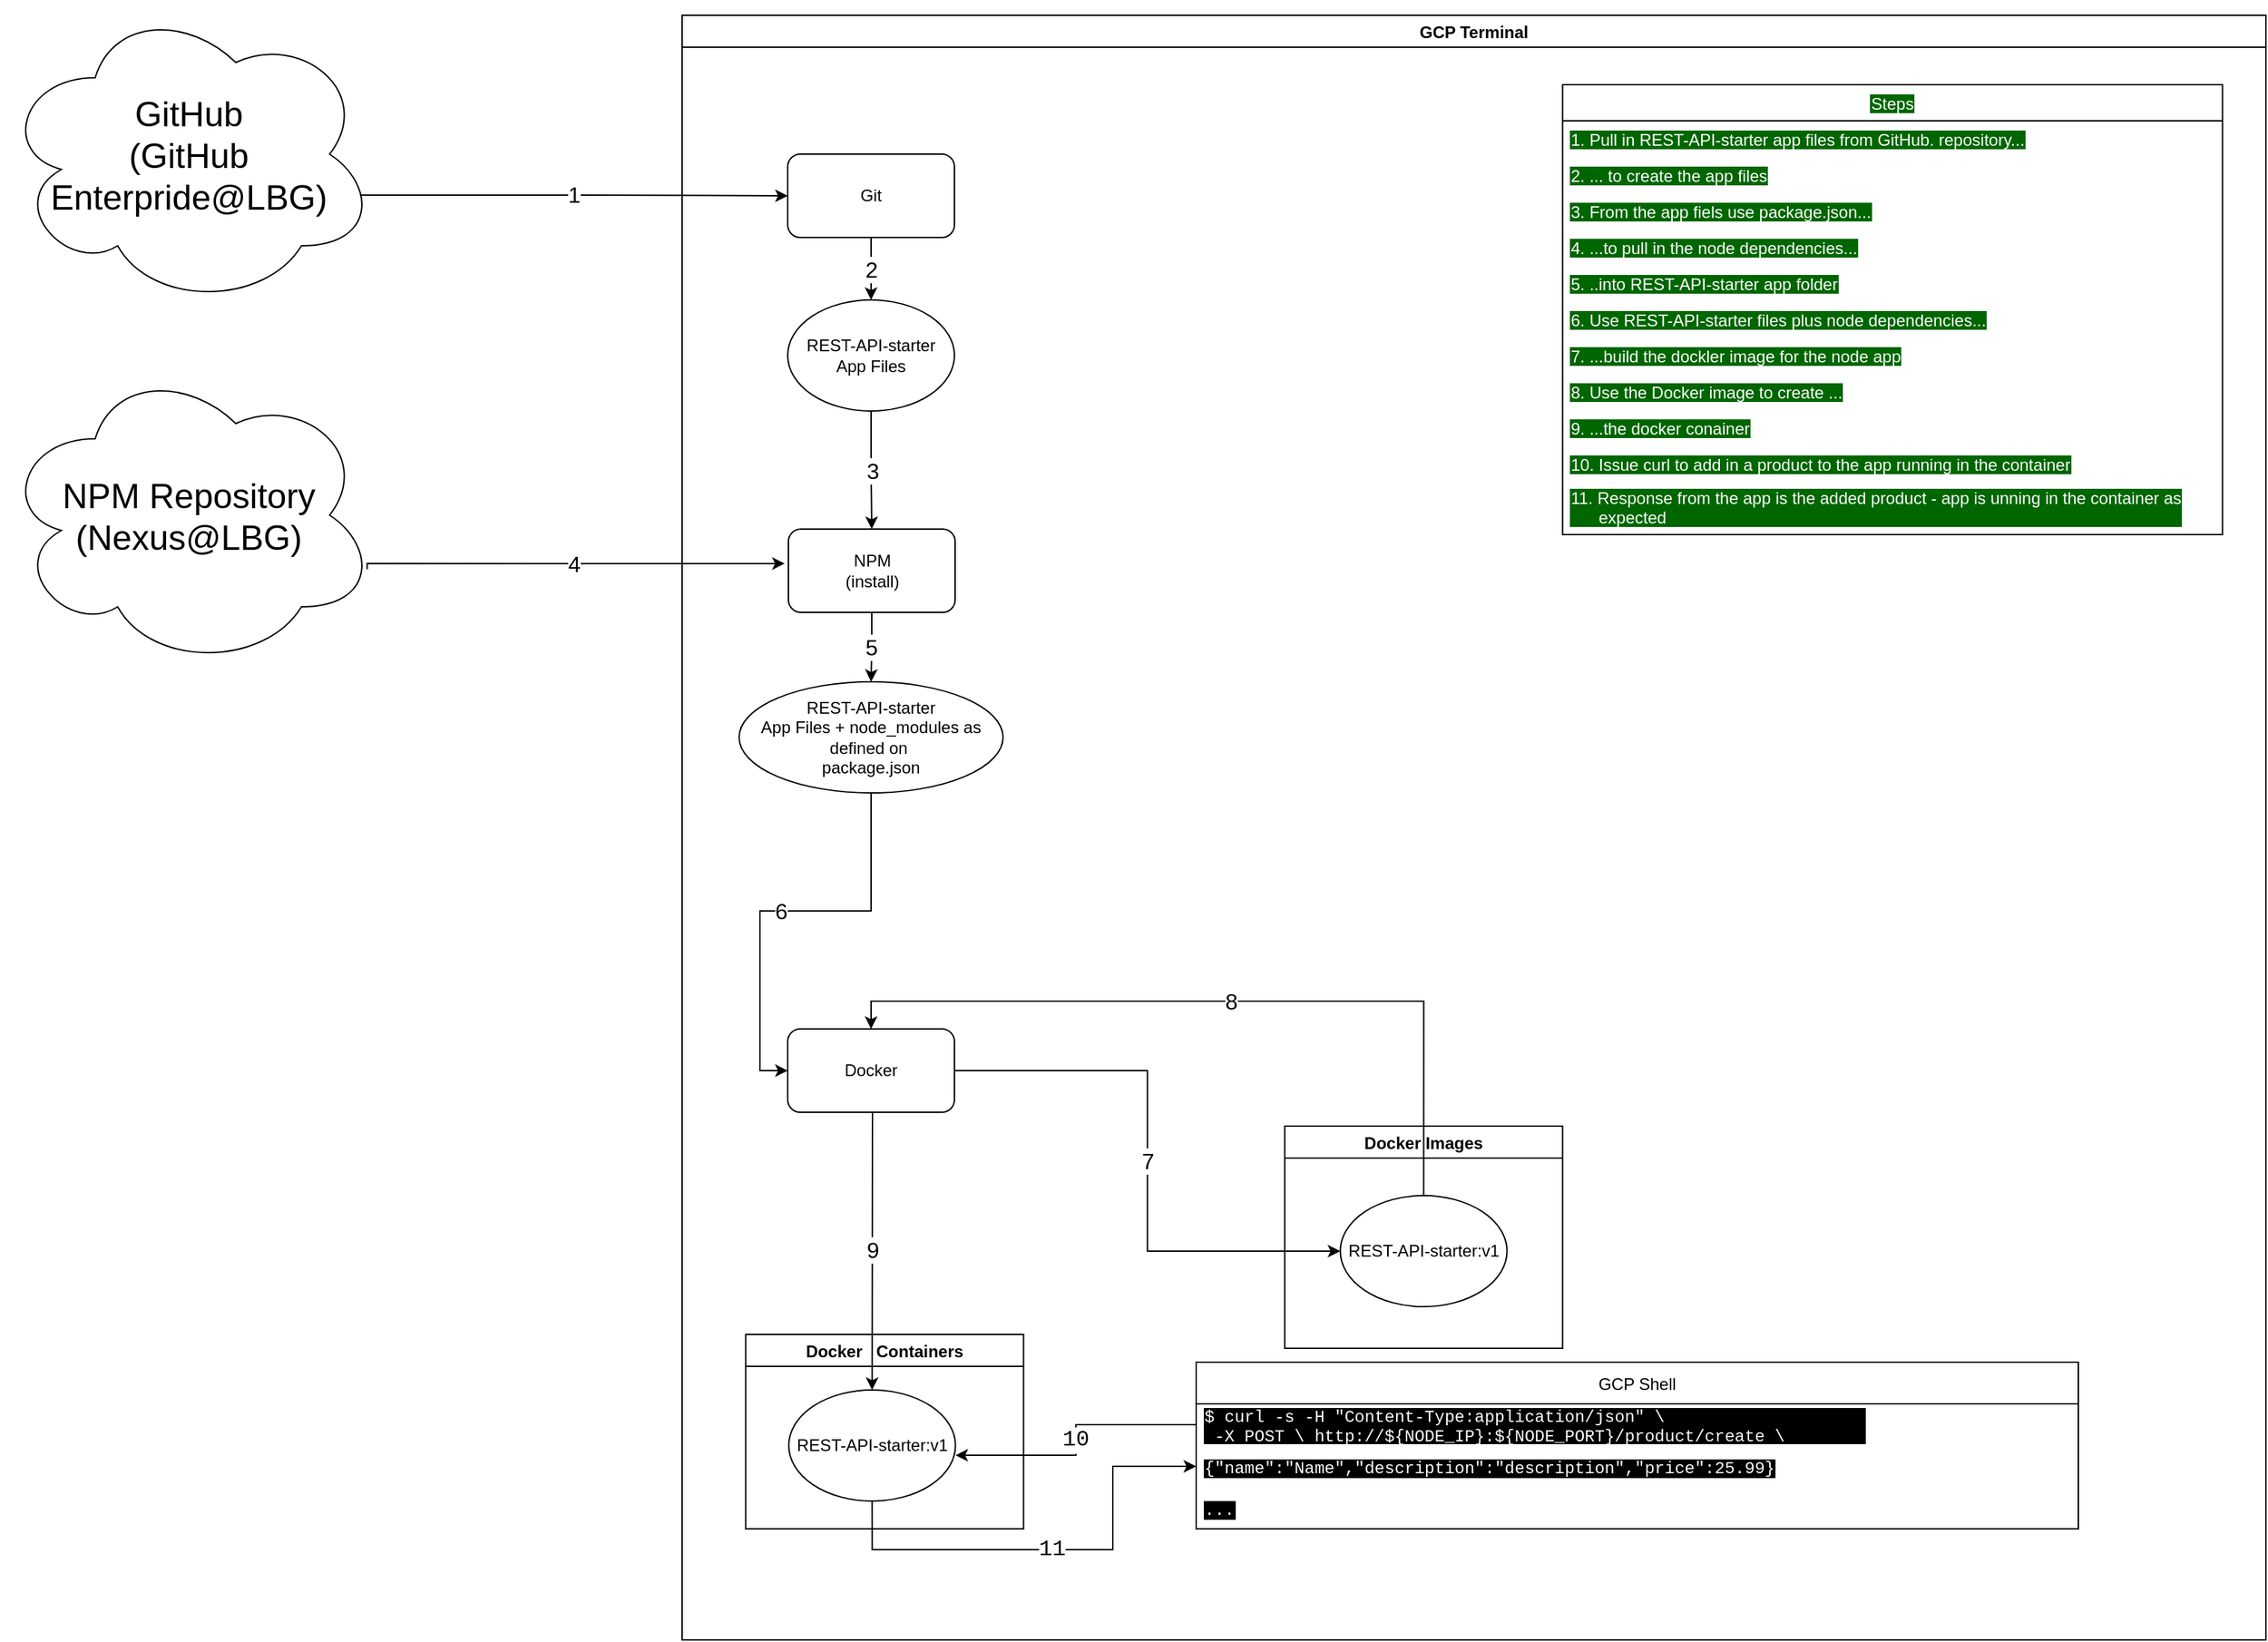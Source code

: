 <mxfile version="15.4.0" type="device"><diagram id="S6DfyZ3UOLOroOuywFKZ" name="Page-1"><mxGraphModel dx="1357" dy="881" grid="1" gridSize="10" guides="1" tooltips="1" connect="1" arrows="1" fold="1" page="1" pageScale="1" pageWidth="1169" pageHeight="827" math="0" shadow="0"><root><mxCell id="0"/><mxCell id="1" parent="0"/><mxCell id="fZIZJrkf8Eb__34er9mr-8" value="GitHub&lt;br&gt;(GitHub Enterpride@LBG)" style="ellipse;shape=cloud;whiteSpace=wrap;html=1;fontSize=25;" parent="1" vertex="1"><mxGeometry x="250" y="250" width="270" height="220" as="geometry"/></mxCell><mxCell id="fZIZJrkf8Eb__34er9mr-11" value="&lt;span style=&quot;font-size: 16px;&quot;&gt;1&lt;/span&gt;" style="endArrow=classic;html=1;rounded=0;edgeStyle=orthogonalEdgeStyle;entryX=0;entryY=0.5;entryDx=0;entryDy=0;exitX=0.956;exitY=0.634;exitDx=0;exitDy=0;exitPerimeter=0;fontSize=16;" parent="1" source="fZIZJrkf8Eb__34er9mr-8" target="fZIZJrkf8Eb__34er9mr-18" edge="1"><mxGeometry width="50" height="50" relative="1" as="geometry"><mxPoint x="430" y="230" as="sourcePoint"/><mxPoint x="770" y="240" as="targetPoint"/></mxGeometry></mxCell><mxCell id="fZIZJrkf8Eb__34er9mr-59" value="NPM Repository&lt;br&gt;(Nexus@LBG)" style="ellipse;shape=cloud;whiteSpace=wrap;html=1;fontSize=25;" parent="1" vertex="1"><mxGeometry x="250" y="510" width="270" height="220" as="geometry"/></mxCell><mxCell id="fZIZJrkf8Eb__34er9mr-63" value="4" style="endArrow=classic;html=1;rounded=0;labelBackgroundColor=#FFFFFF;fontFamily=Helvetica;fontSize=16;fontColor=#000000;edgeStyle=orthogonalEdgeStyle;exitX=0.975;exitY=0.677;exitDx=0;exitDy=0;exitPerimeter=0;entryX=-0.022;entryY=0.414;entryDx=0;entryDy=0;entryPerimeter=0;" parent="1" source="fZIZJrkf8Eb__34er9mr-59" target="fZIZJrkf8Eb__34er9mr-61" edge="1"><mxGeometry width="50" height="50" relative="1" as="geometry"><mxPoint x="180" y="710" as="sourcePoint"/><mxPoint x="230" y="660" as="targetPoint"/><Array as="points"><mxPoint x="513" y="655"/></Array></mxGeometry></mxCell><mxCell id="fZIZJrkf8Eb__34er9mr-4" value="GCP Terminal" style="swimlane;" parent="1" vertex="1"><mxGeometry x="740" y="260" width="1140" height="1170" as="geometry"/></mxCell><mxCell id="fZIZJrkf8Eb__34er9mr-36" value="Docker   Containers" style="swimlane;" parent="fZIZJrkf8Eb__34er9mr-4" vertex="1"><mxGeometry x="45.75" y="950" width="200" height="140" as="geometry"/></mxCell><mxCell id="fZIZJrkf8Eb__34er9mr-37" value="&lt;span style=&quot;background-color: rgb(255 , 255 , 255)&quot;&gt;REST-API-starter:v1&lt;/span&gt;" style="ellipse;whiteSpace=wrap;html=1;" parent="fZIZJrkf8Eb__34er9mr-36" vertex="1"><mxGeometry x="31" y="40" width="120" height="80" as="geometry"/></mxCell><mxCell id="fZIZJrkf8Eb__34er9mr-18" value="Git" style="rounded=1;whiteSpace=wrap;html=1;" parent="fZIZJrkf8Eb__34er9mr-4" vertex="1"><mxGeometry x="76" y="100" width="120" height="60" as="geometry"/></mxCell><mxCell id="fZIZJrkf8Eb__34er9mr-81" value="9" style="edgeStyle=orthogonalEdgeStyle;rounded=0;orthogonalLoop=1;jettySize=auto;html=1;exitX=0.5;exitY=1;exitDx=0;exitDy=0;labelBackgroundColor=#FFFFFF;fontFamily=Helvetica;fontSize=16;fontColor=#000000;" parent="fZIZJrkf8Eb__34er9mr-4" source="fZIZJrkf8Eb__34er9mr-22" target="fZIZJrkf8Eb__34er9mr-37" edge="1"><mxGeometry relative="1" as="geometry"><Array as="points"><mxPoint x="137" y="790"/></Array></mxGeometry></mxCell><mxCell id="fZIZJrkf8Eb__34er9mr-22" value="&lt;span style=&quot;background-color: rgb(255 , 255 , 255)&quot;&gt;Docker&lt;/span&gt;" style="rounded=1;whiteSpace=wrap;html=1;" parent="fZIZJrkf8Eb__34er9mr-4" vertex="1"><mxGeometry x="76" y="730" width="120" height="60" as="geometry"/></mxCell><mxCell id="fZIZJrkf8Eb__34er9mr-23" value="&lt;span style=&quot;background-color: rgb(255 , 255 , 255)&quot;&gt;REST-API-starter&lt;/span&gt;&lt;br&gt;&lt;span style=&quot;background-color: rgb(255 , 255 , 255)&quot;&gt;App Files&lt;/span&gt;" style="ellipse;whiteSpace=wrap;html=1;" parent="fZIZJrkf8Eb__34er9mr-4" vertex="1"><mxGeometry x="76" y="205" width="120" height="80" as="geometry"/></mxCell><mxCell id="fZIZJrkf8Eb__34er9mr-27" value="2" style="endArrow=classic;html=1;rounded=0;edgeStyle=orthogonalEdgeStyle;exitX=0.5;exitY=1;exitDx=0;exitDy=0;entryX=0.5;entryY=0;entryDx=0;entryDy=0;fontSize=16;" parent="fZIZJrkf8Eb__34er9mr-4" source="fZIZJrkf8Eb__34er9mr-18" target="fZIZJrkf8Eb__34er9mr-23" edge="1"><mxGeometry width="50" height="50" relative="1" as="geometry"><mxPoint x="201" y="230" as="sourcePoint"/><mxPoint x="251" y="180" as="targetPoint"/></mxGeometry></mxCell><mxCell id="fZIZJrkf8Eb__34er9mr-43" value="10" style="endArrow=classic;html=1;rounded=0;fontFamily=Courier New;fontColor=#000000;edgeStyle=orthogonalEdgeStyle;entryX=1;entryY=0.588;entryDx=0;entryDy=0;entryPerimeter=0;labelBackgroundColor=#FFFFFF;fontSize=16;" parent="fZIZJrkf8Eb__34er9mr-4" source="fZIZJrkf8Eb__34er9mr-40" target="fZIZJrkf8Eb__34er9mr-37" edge="1"><mxGeometry width="50" height="50" relative="1" as="geometry"><mxPoint x="296.75" y="1020" as="sourcePoint"/><mxPoint x="346.75" y="970" as="targetPoint"/></mxGeometry></mxCell><mxCell id="fZIZJrkf8Eb__34er9mr-44" value="11" style="endArrow=classic;html=1;rounded=0;fontFamily=Courier New;fontColor=#000000;edgeStyle=orthogonalEdgeStyle;exitX=0.5;exitY=1;exitDx=0;exitDy=0;entryX=0;entryY=0.5;entryDx=0;entryDy=0;fontSize=16;" parent="fZIZJrkf8Eb__34er9mr-4" source="fZIZJrkf8Eb__34er9mr-37" target="fZIZJrkf8Eb__34er9mr-41" edge="1"><mxGeometry width="50" height="50" relative="1" as="geometry"><mxPoint x="336.75" y="1160" as="sourcePoint"/><mxPoint x="386.75" y="1110" as="targetPoint"/><Array as="points"><mxPoint x="137" y="1105"/><mxPoint x="310" y="1105"/><mxPoint x="310" y="1045"/></Array></mxGeometry></mxCell><mxCell id="fZIZJrkf8Eb__34er9mr-45" value="Steps" style="swimlane;fontStyle=0;childLayout=stackLayout;horizontal=1;startSize=26;fillColor=none;horizontalStack=0;resizeParent=1;resizeParentMax=0;resizeLast=0;collapsible=1;marginBottom=0;labelBackgroundColor=#006600;fontFamily=Helvetica;fontColor=#FFFFFF;" parent="fZIZJrkf8Eb__34er9mr-4" vertex="1"><mxGeometry x="633.75" y="50" width="475" height="324" as="geometry"/></mxCell><mxCell id="fZIZJrkf8Eb__34er9mr-46" value="1. Pull in REST-API-starter app files from GitHub. repository..." style="text;strokeColor=none;fillColor=none;align=left;verticalAlign=top;spacingLeft=4;spacingRight=4;overflow=hidden;rotatable=0;points=[[0,0.5],[1,0.5]];portConstraint=eastwest;labelBackgroundColor=#006600;fontFamily=Helvetica;fontColor=#FFFFFF;" parent="fZIZJrkf8Eb__34er9mr-45" vertex="1"><mxGeometry y="26" width="475" height="26" as="geometry"/></mxCell><mxCell id="fZIZJrkf8Eb__34er9mr-47" value="2. ... to create the app files" style="text;strokeColor=none;fillColor=none;align=left;verticalAlign=top;spacingLeft=4;spacingRight=4;overflow=hidden;rotatable=0;points=[[0,0.5],[1,0.5]];portConstraint=eastwest;labelBackgroundColor=#006600;fontFamily=Helvetica;fontColor=#FFFFFF;" parent="fZIZJrkf8Eb__34er9mr-45" vertex="1"><mxGeometry y="52" width="475" height="26" as="geometry"/></mxCell><mxCell id="fZIZJrkf8Eb__34er9mr-48" value="3. From the app fiels use package.json..." style="text;strokeColor=none;fillColor=none;align=left;verticalAlign=top;spacingLeft=4;spacingRight=4;overflow=hidden;rotatable=0;points=[[0,0.5],[1,0.5]];portConstraint=eastwest;labelBackgroundColor=#006600;fontFamily=Helvetica;fontColor=#FFFFFF;" parent="fZIZJrkf8Eb__34er9mr-45" vertex="1"><mxGeometry y="78" width="475" height="26" as="geometry"/></mxCell><mxCell id="fZIZJrkf8Eb__34er9mr-82" value="4. ...to pull in the node dependencies..." style="text;strokeColor=none;fillColor=none;align=left;verticalAlign=top;spacingLeft=4;spacingRight=4;overflow=hidden;rotatable=0;points=[[0,0.5],[1,0.5]];portConstraint=eastwest;labelBackgroundColor=#006600;fontFamily=Helvetica;fontColor=#FFFFFF;" parent="fZIZJrkf8Eb__34er9mr-45" vertex="1"><mxGeometry y="104" width="475" height="26" as="geometry"/></mxCell><mxCell id="fZIZJrkf8Eb__34er9mr-83" value="5. ..into REST-API-starter app folder" style="text;strokeColor=none;fillColor=none;align=left;verticalAlign=top;spacingLeft=4;spacingRight=4;overflow=hidden;rotatable=0;points=[[0,0.5],[1,0.5]];portConstraint=eastwest;labelBackgroundColor=#006600;fontFamily=Helvetica;fontColor=#FFFFFF;" parent="fZIZJrkf8Eb__34er9mr-45" vertex="1"><mxGeometry y="130" width="475" height="26" as="geometry"/></mxCell><mxCell id="fZIZJrkf8Eb__34er9mr-88" value="6. Use REST-API-starter files plus node dependencies..." style="text;strokeColor=none;fillColor=none;align=left;verticalAlign=top;spacingLeft=4;spacingRight=4;overflow=hidden;rotatable=0;points=[[0,0.5],[1,0.5]];portConstraint=eastwest;labelBackgroundColor=#006600;fontFamily=Helvetica;fontColor=#FFFFFF;" parent="fZIZJrkf8Eb__34er9mr-45" vertex="1"><mxGeometry y="156" width="475" height="26" as="geometry"/></mxCell><mxCell id="fZIZJrkf8Eb__34er9mr-172" value="7. ...build the dockler image for the node app" style="text;strokeColor=none;fillColor=none;align=left;verticalAlign=top;spacingLeft=4;spacingRight=4;overflow=hidden;rotatable=0;points=[[0,0.5],[1,0.5]];portConstraint=eastwest;labelBackgroundColor=#006600;fontFamily=Helvetica;fontColor=#FFFFFF;" parent="fZIZJrkf8Eb__34er9mr-45" vertex="1"><mxGeometry y="182" width="475" height="26" as="geometry"/></mxCell><mxCell id="fZIZJrkf8Eb__34er9mr-60" value="8. Use the Docker image to create ..." style="text;strokeColor=none;fillColor=none;align=left;verticalAlign=top;spacingLeft=4;spacingRight=4;overflow=hidden;rotatable=0;points=[[0,0.5],[1,0.5]];portConstraint=eastwest;labelBackgroundColor=#006600;fontFamily=Helvetica;fontColor=#FFFFFF;" parent="fZIZJrkf8Eb__34er9mr-45" vertex="1"><mxGeometry y="208" width="475" height="26" as="geometry"/></mxCell><mxCell id="fZIZJrkf8Eb__34er9mr-51" value="9. ...the docker conainer" style="text;strokeColor=none;fillColor=none;align=left;verticalAlign=top;spacingLeft=4;spacingRight=4;overflow=hidden;rotatable=0;points=[[0,0.5],[1,0.5]];portConstraint=eastwest;labelBackgroundColor=#006600;fontFamily=Helvetica;fontColor=#FFFFFF;" parent="fZIZJrkf8Eb__34er9mr-45" vertex="1"><mxGeometry y="234" width="475" height="26" as="geometry"/></mxCell><mxCell id="fZIZJrkf8Eb__34er9mr-53" value="10. Issue curl to add in a product to the app running in the container" style="text;strokeColor=none;fillColor=none;align=left;verticalAlign=top;spacingLeft=4;spacingRight=4;overflow=hidden;rotatable=0;points=[[0,0.5],[1,0.5]];portConstraint=eastwest;labelBackgroundColor=#006600;fontFamily=Helvetica;fontColor=#FFFFFF;" parent="fZIZJrkf8Eb__34er9mr-45" vertex="1"><mxGeometry y="260" width="475" height="24" as="geometry"/></mxCell><mxCell id="fZIZJrkf8Eb__34er9mr-54" value="11. Response from the app is the added product - app is unning in the container as&#10;      expected" style="text;strokeColor=none;fillColor=none;align=left;verticalAlign=top;spacingLeft=4;spacingRight=4;overflow=hidden;rotatable=0;points=[[0,0.5],[1,0.5]];portConstraint=eastwest;labelBackgroundColor=#006600;fontFamily=Helvetica;fontColor=#FFFFFF;" parent="fZIZJrkf8Eb__34er9mr-45" vertex="1"><mxGeometry y="284" width="475" height="40" as="geometry"/></mxCell><mxCell id="fZIZJrkf8Eb__34er9mr-86" value="5" style="edgeStyle=orthogonalEdgeStyle;rounded=0;orthogonalLoop=1;jettySize=auto;html=1;exitX=0.5;exitY=1;exitDx=0;exitDy=0;labelBackgroundColor=#FFFFFF;fontFamily=Helvetica;fontSize=16;fontColor=#000000;" parent="fZIZJrkf8Eb__34er9mr-4" source="fZIZJrkf8Eb__34er9mr-61" target="fZIZJrkf8Eb__34er9mr-64" edge="1"><mxGeometry relative="1" as="geometry"/></mxCell><mxCell id="fZIZJrkf8Eb__34er9mr-61" value="&lt;span style=&quot;background-color: rgb(255 , 255 , 255)&quot;&gt;NPM&lt;br&gt;(install)&lt;/span&gt;" style="rounded=1;whiteSpace=wrap;html=1;" parent="fZIZJrkf8Eb__34er9mr-4" vertex="1"><mxGeometry x="76.5" y="370" width="120" height="60" as="geometry"/></mxCell><mxCell id="fZIZJrkf8Eb__34er9mr-62" value="3" style="endArrow=classic;html=1;rounded=0;edgeStyle=orthogonalEdgeStyle;exitX=0.5;exitY=1;exitDx=0;exitDy=0;entryX=0.5;entryY=0;entryDx=0;entryDy=0;fontSize=16;" parent="fZIZJrkf8Eb__34er9mr-4" source="fZIZJrkf8Eb__34er9mr-23" target="fZIZJrkf8Eb__34er9mr-61" edge="1"><mxGeometry width="50" height="50" relative="1" as="geometry"><mxPoint x="146" y="170" as="sourcePoint"/><mxPoint x="146" y="215" as="targetPoint"/></mxGeometry></mxCell><mxCell id="fZIZJrkf8Eb__34er9mr-70" value="6" style="edgeStyle=orthogonalEdgeStyle;rounded=0;orthogonalLoop=1;jettySize=auto;html=1;exitX=0.5;exitY=1;exitDx=0;exitDy=0;entryX=0;entryY=0.5;entryDx=0;entryDy=0;labelBackgroundColor=#FFFFFF;fontFamily=Helvetica;fontSize=16;fontColor=#000000;" parent="fZIZJrkf8Eb__34er9mr-4" source="fZIZJrkf8Eb__34er9mr-64" target="fZIZJrkf8Eb__34er9mr-22" edge="1"><mxGeometry relative="1" as="geometry"><mxPoint x="136.25" y="610" as="targetPoint"/></mxGeometry></mxCell><mxCell id="fZIZJrkf8Eb__34er9mr-64" value="&lt;span style=&quot;background-color: rgb(255 , 255 , 255)&quot;&gt;REST-API-starter&lt;/span&gt;&lt;br&gt;&lt;span style=&quot;background-color: rgb(255 , 255 , 255)&quot;&gt;App Files +&amp;nbsp;&lt;/span&gt;&lt;span style=&quot;background-color: rgb(255 , 255 , 255)&quot;&gt;node_modules as defined on&lt;/span&gt;&lt;span style=&quot;background-color: rgb(255 , 255 , 255)&quot;&gt;&amp;nbsp;&lt;/span&gt;&lt;span style=&quot;background-color: rgb(255 , 255 , 255)&quot;&gt;&lt;br&gt;package.json&lt;/span&gt;" style="ellipse;whiteSpace=wrap;html=1;" parent="fZIZJrkf8Eb__34er9mr-4" vertex="1"><mxGeometry x="41" y="480" width="190" height="80" as="geometry"/></mxCell><mxCell id="fZIZJrkf8Eb__34er9mr-39" value="GCP Shell" style="swimlane;fontStyle=0;childLayout=stackLayout;horizontal=1;startSize=30;horizontalStack=0;resizeParent=1;resizeParentMax=0;resizeLast=0;collapsible=1;marginBottom=0;labelBackgroundColor=default;" parent="fZIZJrkf8Eb__34er9mr-4" vertex="1"><mxGeometry x="370" y="970" width="635" height="120" as="geometry"/></mxCell><mxCell id="fZIZJrkf8Eb__34er9mr-40" value="$ curl -s -H &quot;Content-Type:application/json&quot; \&#10; -X POST \ http://${NODE_IP}:${NODE_PORT}/product/create \&#10; -d'{&quot;name&quot;:&quot;Name&quot;, &quot;description&quot;: &quot;description&quot;, &quot;price&quot;: 25.99}'" style="text;strokeColor=none;fillColor=none;align=left;verticalAlign=middle;spacingLeft=4;spacingRight=4;overflow=hidden;points=[[0,0.5],[1,0.5]];portConstraint=eastwest;rotatable=0;fontFamily=Courier New;labelBackgroundColor=#000000;fontColor=#FFFFFF;" parent="fZIZJrkf8Eb__34er9mr-39" vertex="1"><mxGeometry y="30" width="635" height="30" as="geometry"/></mxCell><mxCell id="fZIZJrkf8Eb__34er9mr-41" value="{&quot;name&quot;:&quot;Name&quot;,&quot;description&quot;:&quot;description&quot;,&quot;price&quot;:25.99}" style="text;strokeColor=none;fillColor=none;align=left;verticalAlign=middle;spacingLeft=4;spacingRight=4;overflow=hidden;points=[[0,0.5],[1,0.5]];portConstraint=eastwest;rotatable=0;fontFamily=Courier New;labelBackgroundColor=#000000;fontColor=#FFFFFF;" parent="fZIZJrkf8Eb__34er9mr-39" vertex="1"><mxGeometry y="60" width="635" height="30" as="geometry"/></mxCell><mxCell id="fZIZJrkf8Eb__34er9mr-42" value="..." style="text;strokeColor=none;fillColor=none;align=left;verticalAlign=middle;spacingLeft=4;spacingRight=4;overflow=hidden;points=[[0,0.5],[1,0.5]];portConstraint=eastwest;rotatable=0;fontFamily=Courier New;labelBackgroundColor=#000000;fontColor=#FFFFFF;" parent="fZIZJrkf8Eb__34er9mr-39" vertex="1"><mxGeometry y="90" width="635" height="30" as="geometry"/></mxCell><mxCell id="fZIZJrkf8Eb__34er9mr-13" value="Docker Images" style="swimlane;" parent="fZIZJrkf8Eb__34er9mr-4" vertex="1"><mxGeometry x="433.75" y="800" width="200" height="160" as="geometry"/></mxCell><mxCell id="fZIZJrkf8Eb__34er9mr-6" value="&lt;span style=&quot;background-color: rgb(255 , 255 , 255)&quot;&gt;REST-API-starter:v1&lt;/span&gt;" style="ellipse;whiteSpace=wrap;html=1;" parent="fZIZJrkf8Eb__34er9mr-13" vertex="1"><mxGeometry x="40" y="50" width="120" height="80" as="geometry"/></mxCell><mxCell id="fZIZJrkf8Eb__34er9mr-80" value="8" style="edgeStyle=orthogonalEdgeStyle;rounded=0;orthogonalLoop=1;jettySize=auto;html=1;exitX=0.5;exitY=0;exitDx=0;exitDy=0;entryX=0.5;entryY=0;entryDx=0;entryDy=0;labelBackgroundColor=#FFFFFF;fontFamily=Helvetica;fontSize=16;fontColor=#000000;jumpStyle=arc;" parent="fZIZJrkf8Eb__34er9mr-4" source="fZIZJrkf8Eb__34er9mr-6" target="fZIZJrkf8Eb__34er9mr-22" edge="1"><mxGeometry relative="1" as="geometry"/></mxCell><mxCell id="fZIZJrkf8Eb__34er9mr-78" value="7" style="edgeStyle=orthogonalEdgeStyle;rounded=0;orthogonalLoop=1;jettySize=auto;html=1;exitX=1;exitY=0.5;exitDx=0;exitDy=0;entryX=0;entryY=0.5;entryDx=0;entryDy=0;labelBackgroundColor=#FFFFFF;fontFamily=Helvetica;fontSize=16;fontColor=#000000;" parent="fZIZJrkf8Eb__34er9mr-4" source="fZIZJrkf8Eb__34er9mr-22" target="fZIZJrkf8Eb__34er9mr-6" edge="1"><mxGeometry relative="1" as="geometry"/></mxCell></root></mxGraphModel></diagram></mxfile>